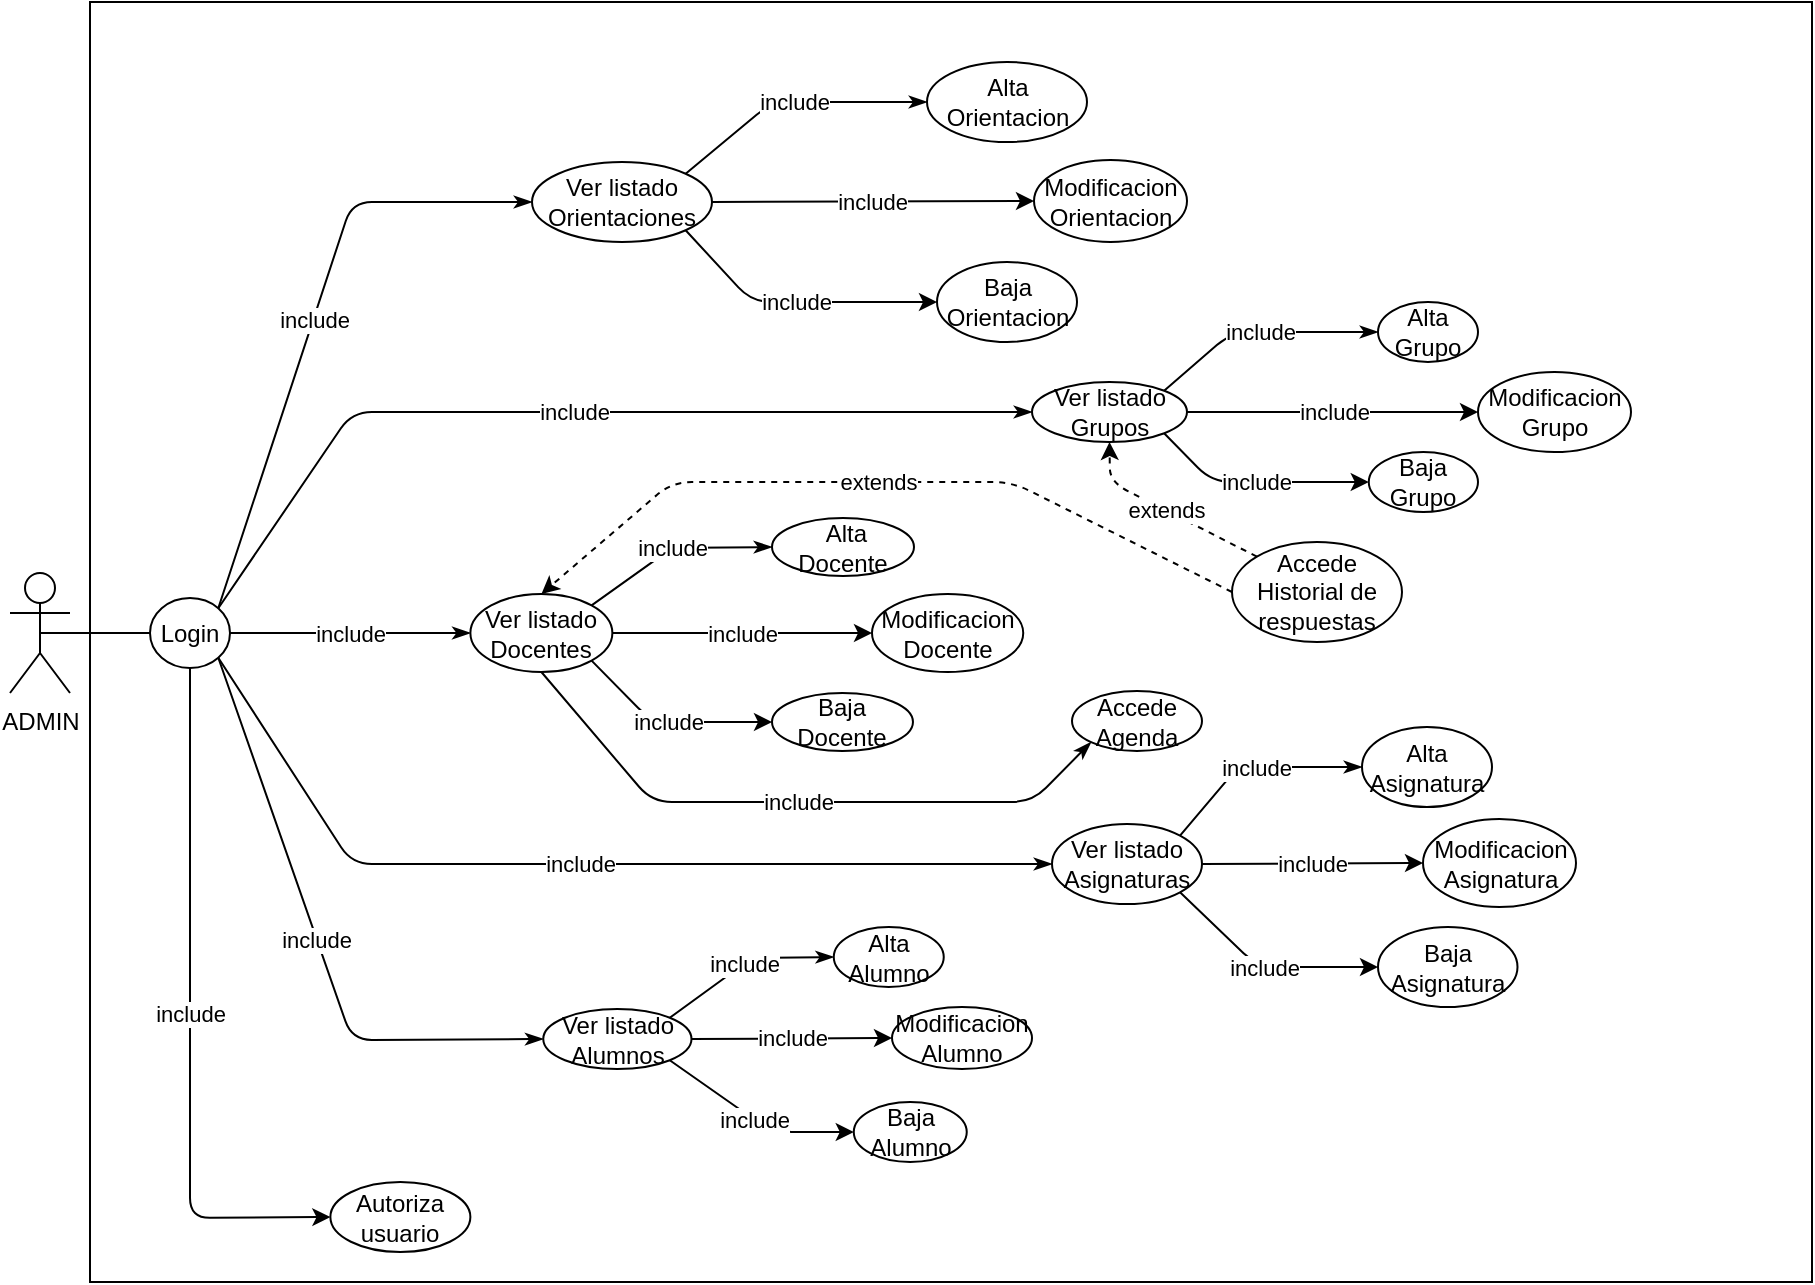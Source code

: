 <mxfile version="15.2.0" type="google"><diagram id="SDKDdfTYc93xJDLnePog" name="Page-1"><mxGraphModel dx="1662" dy="1963" grid="1" gridSize="10" guides="1" tooltips="1" connect="1" arrows="1" fold="1" page="1" pageScale="1" pageWidth="827" pageHeight="1169" math="0" shadow="0"><root><mxCell id="0"/><mxCell id="1" parent="0"/><mxCell id="28gOaVRU5aBpsJgDOypq-1" value="ADMIN" style="shape=umlActor;verticalLabelPosition=bottom;verticalAlign=top;html=1;outlineConnect=0;" parent="1" vertex="1"><mxGeometry x="79" y="-604.5" width="30" height="60" as="geometry"/></mxCell><mxCell id="28gOaVRU5aBpsJgDOypq-3" value="" style="rounded=0;whiteSpace=wrap;html=1;" parent="1" vertex="1"><mxGeometry x="119" y="-890" width="861" height="640" as="geometry"/></mxCell><mxCell id="28gOaVRU5aBpsJgDOypq-6" value="" style="endArrow=none;html=1;exitX=0.5;exitY=0.5;exitDx=0;exitDy=0;exitPerimeter=0;" parent="1" source="28gOaVRU5aBpsJgDOypq-1" target="28gOaVRU5aBpsJgDOypq-7" edge="1"><mxGeometry width="50" height="50" relative="1" as="geometry"><mxPoint x="439" y="-474.5" as="sourcePoint"/><mxPoint x="149" y="-454.5" as="targetPoint"/></mxGeometry></mxCell><mxCell id="28gOaVRU5aBpsJgDOypq-7" value="Login" style="ellipse;whiteSpace=wrap;html=1;" parent="1" vertex="1"><mxGeometry x="149" y="-592" width="40" height="35" as="geometry"/></mxCell><mxCell id="28gOaVRU5aBpsJgDOypq-18" value="include" style="endArrow=classicThin;html=1;exitX=1;exitY=0;exitDx=0;exitDy=0;entryX=0;entryY=0.5;entryDx=0;entryDy=0;endFill=1;" parent="1" source="4wM83OtDRmbzCYfX1bnW-2" target="28gOaVRU5aBpsJgDOypq-28" edge="1"><mxGeometry width="50" height="50" relative="1" as="geometry"><mxPoint x="745.44" y="-552" as="sourcePoint"/><mxPoint x="1045.44" y="-418" as="targetPoint"/><Array as="points"><mxPoint x="450" y="-412"/></Array></mxGeometry></mxCell><mxCell id="28gOaVRU5aBpsJgDOypq-19" value="include" style="endArrow=classicThin;html=1;exitX=1;exitY=0;exitDx=0;exitDy=0;entryX=0;entryY=0.5;entryDx=0;entryDy=0;endFill=1;" parent="1" source="4wM83OtDRmbzCYfX1bnW-11" target="4wM83OtDRmbzCYfX1bnW-6" edge="1"><mxGeometry width="50" height="50" relative="1" as="geometry"><mxPoint x="713.0" y="-579.5" as="sourcePoint"/><mxPoint x="785.5" y="-577" as="targetPoint"/><Array as="points"><mxPoint x="693" y="-507.5"/></Array></mxGeometry></mxCell><mxCell id="28gOaVRU5aBpsJgDOypq-20" value="include" style="endArrow=classicThin;html=1;exitX=1;exitY=0;exitDx=0;exitDy=0;entryX=0;entryY=0.5;entryDx=0;entryDy=0;endFill=1;" parent="1" source="4wM83OtDRmbzCYfX1bnW-16" target="28gOaVRU5aBpsJgDOypq-27" edge="1"><mxGeometry width="50" height="50" relative="1" as="geometry"><mxPoint x="719.996" y="-671.694" as="sourcePoint"/><mxPoint x="1025.65" y="-525.5" as="targetPoint"/><Array as="points"><mxPoint x="410" y="-617"/></Array></mxGeometry></mxCell><mxCell id="28gOaVRU5aBpsJgDOypq-21" value="include" style="endArrow=classicThin;html=1;exitX=1;exitY=0;exitDx=0;exitDy=0;entryX=0;entryY=0.5;entryDx=0;entryDy=0;endFill=1;" parent="1" source="4wM83OtDRmbzCYfX1bnW-20" target="28gOaVRU5aBpsJgDOypq-25" edge="1"><mxGeometry width="50" height="50" relative="1" as="geometry"><mxPoint x="820" y="-683" as="sourcePoint"/><mxPoint x="1140" y="-531.5" as="targetPoint"/><Array as="points"><mxPoint x="690" y="-725"/></Array></mxGeometry></mxCell><mxCell id="28gOaVRU5aBpsJgDOypq-22" value="include" style="endArrow=classicThin;html=1;exitX=1;exitY=0;exitDx=0;exitDy=0;entryX=0;entryY=0.5;entryDx=0;entryDy=0;endFill=1;" parent="1" source="4wM83OtDRmbzCYfX1bnW-21" target="28gOaVRU5aBpsJgDOypq-24" edge="1"><mxGeometry width="50" height="50" relative="1" as="geometry"><mxPoint x="903.846" y="-584.694" as="sourcePoint"/><mxPoint x="1159.5" y="-658.5" as="targetPoint"/><Array as="points"><mxPoint x="460" y="-840"/></Array></mxGeometry></mxCell><mxCell id="28gOaVRU5aBpsJgDOypq-24" value="Alta Orientacion" style="ellipse;whiteSpace=wrap;html=1;" parent="1" vertex="1"><mxGeometry x="537.5" y="-860" width="80" height="40" as="geometry"/></mxCell><mxCell id="28gOaVRU5aBpsJgDOypq-25" value="Alta Grupo" style="ellipse;whiteSpace=wrap;html=1;" parent="1" vertex="1"><mxGeometry x="763" y="-740" width="50" height="30" as="geometry"/></mxCell><mxCell id="28gOaVRU5aBpsJgDOypq-27" value="&amp;nbsp;Alta Docente" style="ellipse;whiteSpace=wrap;html=1;" parent="1" vertex="1"><mxGeometry x="460" y="-632" width="71" height="29" as="geometry"/></mxCell><mxCell id="28gOaVRU5aBpsJgDOypq-28" value="Alta Alumno" style="ellipse;whiteSpace=wrap;html=1;" parent="1" vertex="1"><mxGeometry x="490.88" y="-427.5" width="55" height="30" as="geometry"/></mxCell><mxCell id="28gOaVRU5aBpsJgDOypq-51" value="Modificacion Alumno" style="ellipse;whiteSpace=wrap;html=1;" parent="1" vertex="1"><mxGeometry x="520" y="-387.5" width="70" height="31" as="geometry"/></mxCell><mxCell id="28gOaVRU5aBpsJgDOypq-52" value="include" style="endArrow=classic;html=1;entryX=0;entryY=0.5;entryDx=0;entryDy=0;exitX=1;exitY=0.5;exitDx=0;exitDy=0;" parent="1" source="4wM83OtDRmbzCYfX1bnW-2" target="28gOaVRU5aBpsJgDOypq-51" edge="1"><mxGeometry width="50" height="50" relative="1" as="geometry"><mxPoint x="740.004" y="-540.006" as="sourcePoint"/><mxPoint x="1045.44" y="-546.5" as="targetPoint"/><Array as="points"/></mxGeometry></mxCell><mxCell id="28gOaVRU5aBpsJgDOypq-53" value="include" style="endArrow=classic;html=1;entryX=0;entryY=0.5;entryDx=0;entryDy=0;exitX=1;exitY=1;exitDx=0;exitDy=0;" parent="1" source="4wM83OtDRmbzCYfX1bnW-2" target="WC9Mq4E6BhEA9cksZCOL-19" edge="1"><mxGeometry width="50" height="50" relative="1" as="geometry"><mxPoint x="740.004" y="-540.006" as="sourcePoint"/><mxPoint x="989.44" y="-351.5" as="targetPoint"/><Array as="points"><mxPoint x="460" y="-325"/></Array></mxGeometry></mxCell><mxCell id="28gOaVRU5aBpsJgDOypq-54" value="Autoriza usuario" style="ellipse;whiteSpace=wrap;html=1;" parent="1" vertex="1"><mxGeometry x="239.19" y="-300" width="70" height="35" as="geometry"/></mxCell><mxCell id="28gOaVRU5aBpsJgDOypq-55" value="include" style="endArrow=classic;html=1;exitX=0.5;exitY=1;exitDx=0;exitDy=0;entryX=0;entryY=0.5;entryDx=0;entryDy=0;" parent="1" source="28gOaVRU5aBpsJgDOypq-7" target="28gOaVRU5aBpsJgDOypq-54" edge="1"><mxGeometry width="50" height="50" relative="1" as="geometry"><mxPoint x="439" y="-444.5" as="sourcePoint"/><mxPoint x="489" y="-494.5" as="targetPoint"/><Array as="points"><mxPoint x="169" y="-282"/></Array></mxGeometry></mxCell><mxCell id="WC9Mq4E6BhEA9cksZCOL-4" value="include" style="endArrow=classic;html=1;entryX=0;entryY=0.5;entryDx=0;entryDy=0;exitX=1;exitY=0.5;exitDx=0;exitDy=0;" parent="1" source="4wM83OtDRmbzCYfX1bnW-11" target="4wM83OtDRmbzCYfX1bnW-7" edge="1"><mxGeometry width="50" height="50" relative="1" as="geometry"><mxPoint x="850.5" y="-577" as="sourcePoint"/><mxPoint x="916.5" y="-579.5" as="targetPoint"/><Array as="points"/></mxGeometry></mxCell><mxCell id="WC9Mq4E6BhEA9cksZCOL-5" value="include" style="endArrow=classic;html=1;entryX=0;entryY=0.5;entryDx=0;entryDy=0;exitX=1;exitY=1;exitDx=0;exitDy=0;" parent="1" source="4wM83OtDRmbzCYfX1bnW-16" target="WC9Mq4E6BhEA9cksZCOL-21" edge="1"><mxGeometry width="50" height="50" relative="1" as="geometry"><mxPoint x="725.65" y="-659.5" as="sourcePoint"/><mxPoint x="979.15" y="-709" as="targetPoint"/><Array as="points"><mxPoint x="400" y="-530"/></Array></mxGeometry></mxCell><mxCell id="WC9Mq4E6BhEA9cksZCOL-7" value="Modificacion Docente" style="ellipse;whiteSpace=wrap;html=1;" parent="1" vertex="1"><mxGeometry x="510.0" y="-594" width="75.62" height="39" as="geometry"/></mxCell><mxCell id="WC9Mq4E6BhEA9cksZCOL-8" value="include" style="endArrow=classic;html=1;entryX=0;entryY=0.5;entryDx=0;entryDy=0;exitX=1;exitY=0.5;exitDx=0;exitDy=0;" parent="1" source="4wM83OtDRmbzCYfX1bnW-16" target="WC9Mq4E6BhEA9cksZCOL-7" edge="1"><mxGeometry width="50" height="50" relative="1" as="geometry"><mxPoint x="719.996" y="-671.694" as="sourcePoint"/><mxPoint x="1045.65" y="-634" as="targetPoint"/><Array as="points"/></mxGeometry></mxCell><mxCell id="WC9Mq4E6BhEA9cksZCOL-9" value="include" style="endArrow=classic;html=1;entryX=0;entryY=0.5;entryDx=0;entryDy=0;exitX=1;exitY=1;exitDx=0;exitDy=0;" parent="1" source="4wM83OtDRmbzCYfX1bnW-20" target="WC9Mq4E6BhEA9cksZCOL-22" edge="1"><mxGeometry width="50" height="50" relative="1" as="geometry"><mxPoint x="1301.5" y="-840" as="sourcePoint"/><mxPoint x="1175" y="-890" as="targetPoint"/><Array as="points"><mxPoint x="680" y="-650"/></Array></mxGeometry></mxCell><mxCell id="WC9Mq4E6BhEA9cksZCOL-11" value="Modificacion Grupo" style="ellipse;whiteSpace=wrap;html=1;" parent="1" vertex="1"><mxGeometry x="813" y="-705" width="76.5" height="40" as="geometry"/></mxCell><mxCell id="WC9Mq4E6BhEA9cksZCOL-12" value="include" style="endArrow=classic;html=1;entryX=0;entryY=0.5;entryDx=0;entryDy=0;exitX=1;exitY=0.5;exitDx=0;exitDy=0;" parent="1" source="4wM83OtDRmbzCYfX1bnW-20" target="WC9Mq4E6BhEA9cksZCOL-11" edge="1"><mxGeometry width="50" height="50" relative="1" as="geometry"><mxPoint x="1261.5" y="-930" as="sourcePoint"/><mxPoint x="1251.5" y="-690" as="targetPoint"/></mxGeometry></mxCell><mxCell id="WC9Mq4E6BhEA9cksZCOL-13" value="include" style="endArrow=classic;html=1;entryX=0;entryY=0.5;entryDx=0;entryDy=0;exitX=1;exitY=1;exitDx=0;exitDy=0;" parent="1" source="4wM83OtDRmbzCYfX1bnW-21" target="WC9Mq4E6BhEA9cksZCOL-23" edge="1"><mxGeometry width="50" height="50" relative="1" as="geometry"><mxPoint x="1158.69" y="-937" as="sourcePoint"/><mxPoint x="1162.19" y="-892" as="targetPoint"/><Array as="points"><mxPoint x="450" y="-740"/></Array></mxGeometry></mxCell><mxCell id="WC9Mq4E6BhEA9cksZCOL-15" value="Modificacion Orientacion" style="ellipse;whiteSpace=wrap;html=1;" parent="1" vertex="1"><mxGeometry x="591" y="-811" width="76.5" height="41" as="geometry"/></mxCell><mxCell id="WC9Mq4E6BhEA9cksZCOL-16" value="include" style="endArrow=classic;html=1;entryX=0;entryY=0.5;entryDx=0;entryDy=0;exitX=1;exitY=0.5;exitDx=0;exitDy=0;" parent="1" source="4wM83OtDRmbzCYfX1bnW-21" target="WC9Mq4E6BhEA9cksZCOL-15" edge="1"><mxGeometry width="50" height="50" relative="1" as="geometry"><mxPoint x="1118.69" y="-1027" as="sourcePoint"/><mxPoint x="1108.69" y="-787" as="targetPoint"/></mxGeometry></mxCell><mxCell id="WC9Mq4E6BhEA9cksZCOL-19" value="Baja Alumno" style="ellipse;whiteSpace=wrap;html=1;" parent="1" vertex="1"><mxGeometry x="500.88" y="-340" width="56.5" height="30" as="geometry"/></mxCell><mxCell id="WC9Mq4E6BhEA9cksZCOL-21" value="Baja Docente" style="ellipse;whiteSpace=wrap;html=1;" parent="1" vertex="1"><mxGeometry x="460" y="-544.5" width="70.49" height="29" as="geometry"/></mxCell><mxCell id="WC9Mq4E6BhEA9cksZCOL-22" value="Baja Grupo" style="ellipse;whiteSpace=wrap;html=1;" parent="1" vertex="1"><mxGeometry x="758.38" y="-665" width="54.62" height="30" as="geometry"/></mxCell><mxCell id="WC9Mq4E6BhEA9cksZCOL-23" value="Baja Orientacion" style="ellipse;whiteSpace=wrap;html=1;" parent="1" vertex="1"><mxGeometry x="542.5" y="-760" width="70" height="40" as="geometry"/></mxCell><mxCell id="4Na-4dxF3_fpgercTetF-5" value="Accede Agenda" style="ellipse;whiteSpace=wrap;html=1;" parent="1" vertex="1"><mxGeometry x="610" y="-545.5" width="65" height="30" as="geometry"/></mxCell><mxCell id="4Na-4dxF3_fpgercTetF-7" value="Accede Historial de respuestas" style="ellipse;whiteSpace=wrap;html=1;" parent="1" vertex="1"><mxGeometry x="690" y="-620" width="85" height="50" as="geometry"/></mxCell><mxCell id="hUuSjAfwoLHJ5PTAnTQW-1" value="include" style="endArrow=classicThin;html=1;exitX=0.5;exitY=1;exitDx=0;exitDy=0;entryX=0;entryY=1;entryDx=0;entryDy=0;endFill=1;" parent="1" source="4wM83OtDRmbzCYfX1bnW-16" target="4Na-4dxF3_fpgercTetF-5" edge="1"><mxGeometry width="50" height="50" relative="1" as="geometry"><mxPoint x="549" y="-739" as="sourcePoint"/><mxPoint x="819" y="-679" as="targetPoint"/><Array as="points"><mxPoint x="400" y="-490"/><mxPoint x="590" y="-490"/></Array></mxGeometry></mxCell><mxCell id="4wM83OtDRmbzCYfX1bnW-2" value="Ver listado Alumnos" style="ellipse;whiteSpace=wrap;html=1;" parent="1" vertex="1"><mxGeometry x="345.63" y="-386.5" width="74.12" height="30" as="geometry"/></mxCell><mxCell id="4wM83OtDRmbzCYfX1bnW-3" value="include" style="endArrow=classicThin;html=1;exitX=1;exitY=1;exitDx=0;exitDy=0;entryX=0;entryY=0.5;entryDx=0;entryDy=0;endFill=1;" parent="1" source="28gOaVRU5aBpsJgDOypq-7" target="4wM83OtDRmbzCYfX1bnW-2" edge="1"><mxGeometry width="50" height="50" relative="1" as="geometry"><mxPoint x="253.38" y="-520" as="sourcePoint"/><mxPoint x="553.38" y="-386" as="targetPoint"/><Array as="points"><mxPoint x="250" y="-371"/></Array></mxGeometry></mxCell><mxCell id="4wM83OtDRmbzCYfX1bnW-6" value="Alta Asignatura" style="ellipse;whiteSpace=wrap;html=1;" parent="1" vertex="1"><mxGeometry x="755" y="-527.5" width="65" height="40" as="geometry"/></mxCell><mxCell id="4wM83OtDRmbzCYfX1bnW-7" value="Modificacion Asignatura" style="ellipse;whiteSpace=wrap;html=1;" parent="1" vertex="1"><mxGeometry x="785.5" y="-481.5" width="76.5" height="44" as="geometry"/></mxCell><mxCell id="4wM83OtDRmbzCYfX1bnW-8" value="Baja Asignatura" style="ellipse;whiteSpace=wrap;html=1;" parent="1" vertex="1"><mxGeometry x="763" y="-427.5" width="69.75" height="40" as="geometry"/></mxCell><mxCell id="4wM83OtDRmbzCYfX1bnW-9" value="include" style="endArrow=classic;html=1;entryX=0;entryY=0.5;entryDx=0;entryDy=0;exitX=1;exitY=1;exitDx=0;exitDy=0;" parent="1" source="4wM83OtDRmbzCYfX1bnW-11" target="4wM83OtDRmbzCYfX1bnW-8" edge="1"><mxGeometry width="50" height="50" relative="1" as="geometry"><mxPoint x="1073" y="-714" as="sourcePoint"/><mxPoint x="966.5" y="-509" as="targetPoint"/><Array as="points"><mxPoint x="703" y="-407.5"/></Array></mxGeometry></mxCell><mxCell id="4wM83OtDRmbzCYfX1bnW-10" value="include" style="endArrow=classicThin;html=1;entryX=0;entryY=0.5;entryDx=0;entryDy=0;endFill=1;exitX=1;exitY=1;exitDx=0;exitDy=0;" parent="1" source="28gOaVRU5aBpsJgDOypq-7" target="4wM83OtDRmbzCYfX1bnW-11" edge="1"><mxGeometry width="50" height="50" relative="1" as="geometry"><mxPoint x="200" y="-580" as="sourcePoint"/><mxPoint x="631.56" y="-440" as="targetPoint"/><Array as="points"><mxPoint x="250" y="-459"/></Array></mxGeometry></mxCell><mxCell id="4wM83OtDRmbzCYfX1bnW-11" value="Ver listado Asignaturas" style="ellipse;whiteSpace=wrap;html=1;" parent="1" vertex="1"><mxGeometry x="600" y="-479" width="75" height="40" as="geometry"/></mxCell><mxCell id="4wM83OtDRmbzCYfX1bnW-16" value="Ver listado Docentes" style="ellipse;whiteSpace=wrap;html=1;" parent="1" vertex="1"><mxGeometry x="309.19" y="-594" width="71" height="39" as="geometry"/></mxCell><mxCell id="4wM83OtDRmbzCYfX1bnW-17" value="include" style="endArrow=classicThin;html=1;exitX=1;exitY=0.5;exitDx=0;exitDy=0;entryX=0;entryY=0.5;entryDx=0;entryDy=0;endFill=1;" parent="1" source="28gOaVRU5aBpsJgDOypq-7" target="4wM83OtDRmbzCYfX1bnW-16" edge="1"><mxGeometry width="50" height="50" relative="1" as="geometry"><mxPoint x="183.996" y="-428.694" as="sourcePoint"/><mxPoint x="489.65" y="-282.5" as="targetPoint"/><Array as="points"/></mxGeometry></mxCell><mxCell id="4wM83OtDRmbzCYfX1bnW-19" value="include" style="endArrow=classicThin;html=1;exitX=1;exitY=0;exitDx=0;exitDy=0;entryX=0;entryY=0.5;entryDx=0;entryDy=0;endFill=1;" parent="1" source="28gOaVRU5aBpsJgDOypq-7" target="4wM83OtDRmbzCYfX1bnW-20" edge="1"><mxGeometry width="50" height="50" relative="1" as="geometry"><mxPoint x="257.5" y="-493" as="sourcePoint"/><mxPoint x="577.5" y="-341.5" as="targetPoint"/><Array as="points"><mxPoint x="250" y="-685"/></Array></mxGeometry></mxCell><mxCell id="4wM83OtDRmbzCYfX1bnW-20" value="Ver listado Grupos" style="ellipse;whiteSpace=wrap;html=1;" parent="1" vertex="1"><mxGeometry x="590" y="-700" width="77.5" height="30" as="geometry"/></mxCell><mxCell id="4wM83OtDRmbzCYfX1bnW-21" value="Ver listado Orientaciones" style="ellipse;whiteSpace=wrap;html=1;" parent="1" vertex="1"><mxGeometry x="340" y="-810" width="90" height="40" as="geometry"/></mxCell><mxCell id="4wM83OtDRmbzCYfX1bnW-22" value="include" style="endArrow=classicThin;html=1;exitX=1;exitY=0;exitDx=0;exitDy=0;entryX=0;entryY=0.5;entryDx=0;entryDy=0;endFill=1;" parent="1" source="28gOaVRU5aBpsJgDOypq-7" target="4wM83OtDRmbzCYfX1bnW-21" edge="1"><mxGeometry width="50" height="50" relative="1" as="geometry"><mxPoint x="515.226" y="-537.694" as="sourcePoint"/><mxPoint x="770.88" y="-611.5" as="targetPoint"/><Array as="points"><mxPoint x="250" y="-790"/></Array></mxGeometry></mxCell><mxCell id="4wM83OtDRmbzCYfX1bnW-24" value="extends" style="endArrow=classic;dashed=1;html=1;exitX=0;exitY=0.5;exitDx=0;exitDy=0;entryX=0.5;entryY=0;entryDx=0;entryDy=0;startArrow=none;startFill=0;endFill=1;" parent="1" source="4Na-4dxF3_fpgercTetF-7" target="4wM83OtDRmbzCYfX1bnW-16" edge="1"><mxGeometry width="50" height="50" relative="1" as="geometry"><mxPoint x="540" y="-630" as="sourcePoint"/><mxPoint x="590" y="-680" as="targetPoint"/><Array as="points"><mxPoint x="580" y="-650"/><mxPoint x="410" y="-650"/></Array></mxGeometry></mxCell><mxCell id="4wM83OtDRmbzCYfX1bnW-25" value="extends" style="endArrow=classic;dashed=1;html=1;exitX=0;exitY=0;exitDx=0;exitDy=0;entryX=0.5;entryY=1;entryDx=0;entryDy=0;startArrow=none;startFill=0;endFill=1;" parent="1" source="4Na-4dxF3_fpgercTetF-7" target="4wM83OtDRmbzCYfX1bnW-20" edge="1"><mxGeometry width="50" height="50" relative="1" as="geometry"><mxPoint x="682.626" y="-567.218" as="sourcePoint"/><mxPoint x="354.69" y="-545" as="targetPoint"/><Array as="points"><mxPoint x="629" y="-650"/></Array></mxGeometry></mxCell></root></mxGraphModel></diagram></mxfile>
